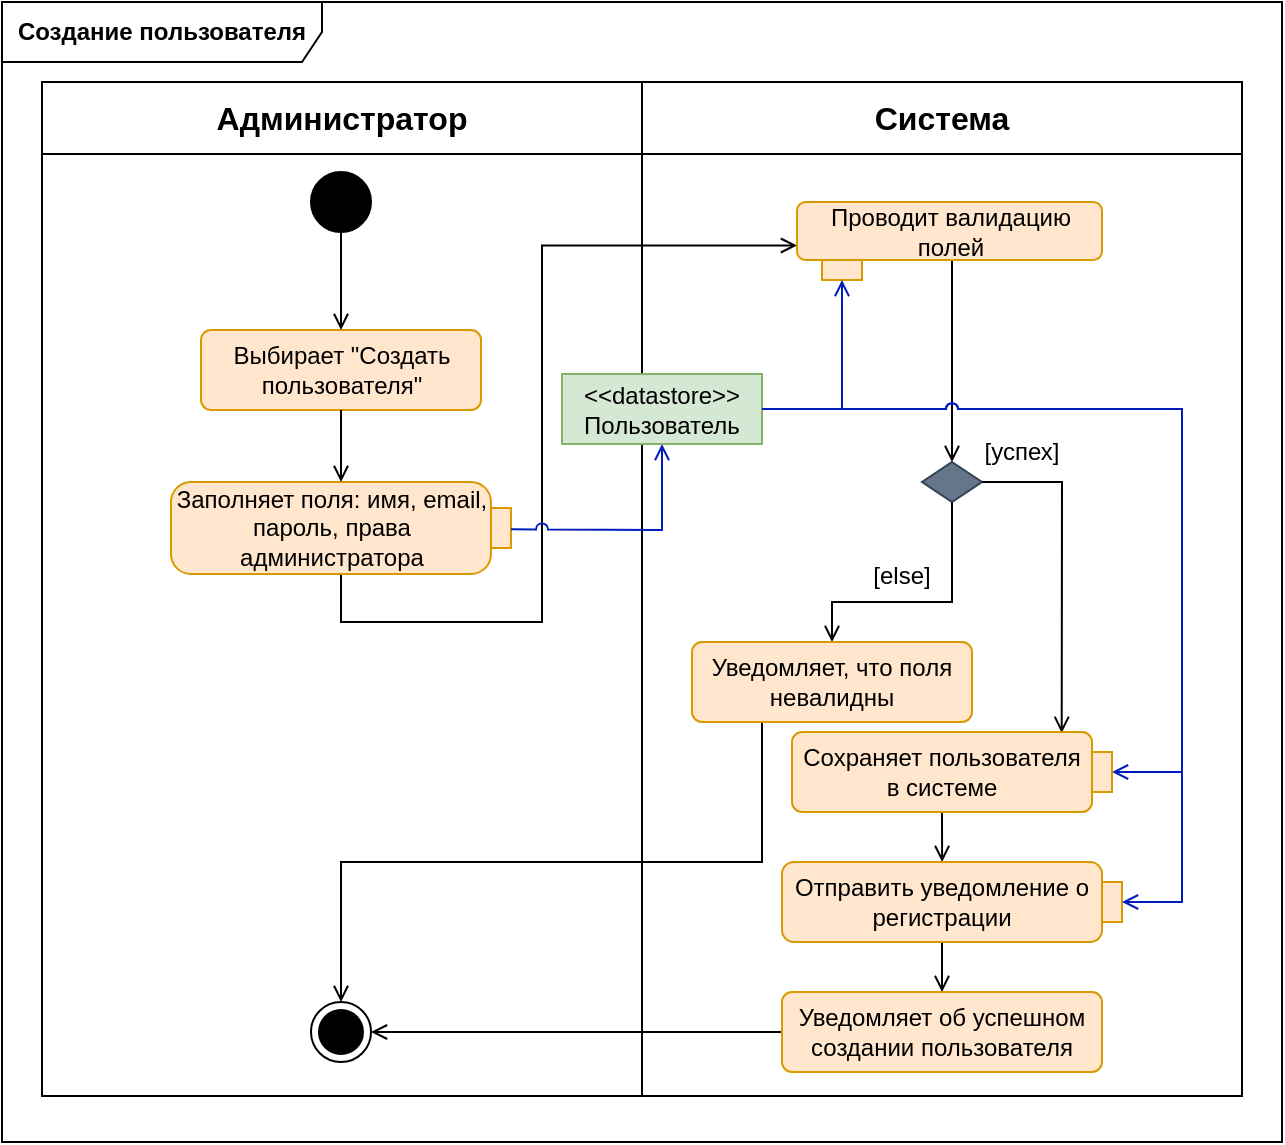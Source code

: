 <mxfile version="22.1.16" type="device">
  <diagram name="Страница — 1" id="sLGaKFePKuTKOYd_2u9Q">
    <mxGraphModel dx="1185" dy="683" grid="1" gridSize="10" guides="1" tooltips="1" connect="1" arrows="1" fold="1" page="1" pageScale="1" pageWidth="1169" pageHeight="827" math="0" shadow="0">
      <root>
        <mxCell id="0" />
        <mxCell id="1" parent="0" />
        <mxCell id="d_0-ybomqegLIX4zGUmX-1" value="&lt;b&gt;Создание пользователя&lt;br&gt;&lt;/b&gt;" style="shape=umlFrame;whiteSpace=wrap;html=1;pointerEvents=0;recursiveResize=0;container=1;collapsible=0;width=160;" parent="1" vertex="1">
          <mxGeometry x="80" y="200" width="640" height="570" as="geometry" />
        </mxCell>
        <mxCell id="d_0-ybomqegLIX4zGUmX-2" value="" style="shape=table;startSize=0;container=1;collapsible=0;childLayout=tableLayout;fontSize=16;" parent="d_0-ybomqegLIX4zGUmX-1" vertex="1">
          <mxGeometry x="20" y="40" width="600" height="507" as="geometry" />
        </mxCell>
        <mxCell id="d_0-ybomqegLIX4zGUmX-3" value="" style="shape=tableRow;horizontal=0;startSize=0;swimlaneHead=0;swimlaneBody=0;strokeColor=inherit;top=0;left=0;bottom=0;right=0;collapsible=0;dropTarget=0;fillColor=none;points=[[0,0.5],[1,0.5]];portConstraint=eastwest;fontSize=16;" parent="d_0-ybomqegLIX4zGUmX-2" vertex="1">
          <mxGeometry width="600" height="36" as="geometry" />
        </mxCell>
        <mxCell id="d_0-ybomqegLIX4zGUmX-4" value="&lt;b&gt;Администратор&lt;/b&gt;" style="shape=partialRectangle;html=1;whiteSpace=wrap;connectable=0;strokeColor=inherit;overflow=hidden;fillColor=none;top=0;left=0;bottom=0;right=0;pointerEvents=1;fontSize=16;" parent="d_0-ybomqegLIX4zGUmX-3" vertex="1">
          <mxGeometry width="300" height="36" as="geometry">
            <mxRectangle width="300" height="36" as="alternateBounds" />
          </mxGeometry>
        </mxCell>
        <mxCell id="d_0-ybomqegLIX4zGUmX-5" value="&lt;b&gt;Система&lt;/b&gt;" style="shape=partialRectangle;html=1;whiteSpace=wrap;connectable=0;strokeColor=inherit;overflow=hidden;fillColor=none;top=0;left=0;bottom=0;right=0;pointerEvents=1;fontSize=16;" parent="d_0-ybomqegLIX4zGUmX-3" vertex="1">
          <mxGeometry x="300" width="300" height="36" as="geometry">
            <mxRectangle width="300" height="36" as="alternateBounds" />
          </mxGeometry>
        </mxCell>
        <mxCell id="d_0-ybomqegLIX4zGUmX-7" value="" style="shape=tableRow;horizontal=0;startSize=0;swimlaneHead=0;swimlaneBody=0;strokeColor=inherit;top=0;left=0;bottom=0;right=0;collapsible=0;dropTarget=0;fillColor=none;points=[[0,0.5],[1,0.5]];portConstraint=eastwest;fontSize=16;" parent="d_0-ybomqegLIX4zGUmX-2" vertex="1">
          <mxGeometry y="36" width="600" height="471" as="geometry" />
        </mxCell>
        <mxCell id="d_0-ybomqegLIX4zGUmX-8" value="" style="shape=partialRectangle;html=1;whiteSpace=wrap;connectable=0;strokeColor=inherit;overflow=hidden;fillColor=none;top=0;left=0;bottom=0;right=0;pointerEvents=1;fontSize=16;" parent="d_0-ybomqegLIX4zGUmX-7" vertex="1">
          <mxGeometry width="300" height="471" as="geometry">
            <mxRectangle width="300" height="471" as="alternateBounds" />
          </mxGeometry>
        </mxCell>
        <mxCell id="d_0-ybomqegLIX4zGUmX-9" value="" style="shape=partialRectangle;html=1;whiteSpace=wrap;connectable=0;strokeColor=inherit;overflow=hidden;fillColor=none;top=0;left=0;bottom=0;right=0;pointerEvents=1;fontSize=16;" parent="d_0-ybomqegLIX4zGUmX-7" vertex="1">
          <mxGeometry x="300" width="300" height="471" as="geometry">
            <mxRectangle width="300" height="471" as="alternateBounds" />
          </mxGeometry>
        </mxCell>
        <mxCell id="d_0-ybomqegLIX4zGUmX-12" value="" style="ellipse;fillColor=strokeColor;html=1;" parent="d_0-ybomqegLIX4zGUmX-1" vertex="1">
          <mxGeometry x="154.5" y="85" width="30" height="30" as="geometry" />
        </mxCell>
        <mxCell id="d_0-ybomqegLIX4zGUmX-13" value="" style="ellipse;html=1;shape=endState;fillColor=strokeColor;" parent="d_0-ybomqegLIX4zGUmX-1" vertex="1">
          <mxGeometry x="154.5" y="500" width="30" height="30" as="geometry" />
        </mxCell>
        <mxCell id="baiaNVSAci3OTBJHG9Mc-3" style="edgeStyle=orthogonalEdgeStyle;rounded=0;orthogonalLoop=1;jettySize=auto;html=1;entryX=0;entryY=0.75;entryDx=0;entryDy=0;endArrow=open;endFill=0;" parent="d_0-ybomqegLIX4zGUmX-1" source="d_0-ybomqegLIX4zGUmX-16" target="d_0-ybomqegLIX4zGUmX-18" edge="1">
          <mxGeometry relative="1" as="geometry">
            <Array as="points">
              <mxPoint x="170" y="310" />
              <mxPoint x="270" y="310" />
              <mxPoint x="270" y="122" />
            </Array>
          </mxGeometry>
        </mxCell>
        <mxCell id="d_0-ybomqegLIX4zGUmX-16" value="Заполняет поля: имя, email, пароль, права администратора" style="shape=mxgraph.uml25.action;html=1;align=center;verticalAlign=middle;absoluteArcSize=1;arcSize=10;dashed=0;spacingRight=10;whiteSpace=wrap;fillColor=#ffe6cc;strokeColor=#d79b00;" parent="d_0-ybomqegLIX4zGUmX-1" vertex="1">
          <mxGeometry x="84.5" y="240" width="170" height="46" as="geometry" />
        </mxCell>
        <mxCell id="ib98aIDuYdYDlpaKpi3l-13" style="edgeStyle=orthogonalEdgeStyle;rounded=0;orthogonalLoop=1;jettySize=auto;html=1;entryX=0.5;entryY=0;entryDx=0;entryDy=0;endArrow=open;endFill=0;" parent="d_0-ybomqegLIX4zGUmX-1" source="d_0-ybomqegLIX4zGUmX-18" target="d_0-ybomqegLIX4zGUmX-27" edge="1">
          <mxGeometry relative="1" as="geometry">
            <Array as="points">
              <mxPoint x="475" y="210" />
              <mxPoint x="475" y="210" />
            </Array>
          </mxGeometry>
        </mxCell>
        <mxCell id="d_0-ybomqegLIX4zGUmX-18" value="Проводит валидацию полей " style="rounded=1;whiteSpace=wrap;html=1;fillColor=#ffe6cc;strokeColor=#d79b00;" parent="d_0-ybomqegLIX4zGUmX-1" vertex="1">
          <mxGeometry x="397.5" y="100" width="152.5" height="29" as="geometry" />
        </mxCell>
        <mxCell id="d_0-ybomqegLIX4zGUmX-19" value="" style="rounded=0;whiteSpace=wrap;html=1;fillColor=#ffe6cc;strokeColor=#d79b00;" parent="d_0-ybomqegLIX4zGUmX-1" vertex="1">
          <mxGeometry x="410" y="129" width="20" height="10" as="geometry" />
        </mxCell>
        <mxCell id="d_0-ybomqegLIX4zGUmX-20" value="" style="endArrow=open;html=1;rounded=0;entryX=0.5;entryY=1;entryDx=0;entryDy=0;exitX=1;exitY=0.514;exitDx=0;exitDy=0;exitPerimeter=0;fillColor=#0050ef;strokeColor=#001DBC;jumpStyle=arc;endFill=0;" parent="d_0-ybomqegLIX4zGUmX-1" source="d_0-ybomqegLIX4zGUmX-16" target="baiaNVSAci3OTBJHG9Mc-2" edge="1">
          <mxGeometry width="50" height="50" relative="1" as="geometry">
            <mxPoint x="440" y="390" as="sourcePoint" />
            <mxPoint x="490" y="340" as="targetPoint" />
            <Array as="points">
              <mxPoint x="330" y="264" />
            </Array>
          </mxGeometry>
        </mxCell>
        <mxCell id="ib98aIDuYdYDlpaKpi3l-22" style="edgeStyle=orthogonalEdgeStyle;rounded=0;orthogonalLoop=1;jettySize=auto;html=1;endArrow=open;endFill=0;" parent="d_0-ybomqegLIX4zGUmX-1" edge="1">
          <mxGeometry relative="1" as="geometry">
            <mxPoint x="470" y="400" as="sourcePoint" />
            <Array as="points">
              <mxPoint x="470" y="410" />
              <mxPoint x="470" y="410" />
            </Array>
            <mxPoint x="470.059" y="430" as="targetPoint" />
          </mxGeometry>
        </mxCell>
        <mxCell id="d_0-ybomqegLIX4zGUmX-27" value="" style="rhombus;whiteSpace=wrap;html=1;fillColor=#647687;fontColor=#ffffff;strokeColor=#314354;" parent="d_0-ybomqegLIX4zGUmX-1" vertex="1">
          <mxGeometry x="460" y="230" width="30" height="20" as="geometry" />
        </mxCell>
        <mxCell id="d_0-ybomqegLIX4zGUmX-28" style="edgeStyle=orthogonalEdgeStyle;rounded=0;orthogonalLoop=1;jettySize=auto;html=1;entryX=0.5;entryY=0;entryDx=0;entryDy=0;endArrow=open;endFill=0;" parent="d_0-ybomqegLIX4zGUmX-1" source="d_0-ybomqegLIX4zGUmX-27" target="5_E8nyB5CHULtm5SXHMz-9" edge="1">
          <mxGeometry relative="1" as="geometry">
            <Array as="points">
              <mxPoint x="475" y="300" />
              <mxPoint x="415" y="300" />
            </Array>
            <mxPoint x="410" y="320" as="targetPoint" />
          </mxGeometry>
        </mxCell>
        <mxCell id="UeBJ895DvjhMq9SfwRCP-1" style="edgeStyle=orthogonalEdgeStyle;rounded=0;orthogonalLoop=1;jettySize=auto;html=1;entryX=0.5;entryY=0;entryDx=0;entryDy=0;endArrow=open;endFill=0;" parent="d_0-ybomqegLIX4zGUmX-1" source="d_0-ybomqegLIX4zGUmX-30" target="5_E8nyB5CHULtm5SXHMz-11" edge="1">
          <mxGeometry relative="1" as="geometry" />
        </mxCell>
        <mxCell id="d_0-ybomqegLIX4zGUmX-30" value="Отправить уведомление о регистрации" style="rounded=1;whiteSpace=wrap;html=1;fillColor=#ffe6cc;strokeColor=#d79b00;" parent="d_0-ybomqegLIX4zGUmX-1" vertex="1">
          <mxGeometry x="390" y="430" width="160" height="40" as="geometry" />
        </mxCell>
        <mxCell id="d_0-ybomqegLIX4zGUmX-31" value="" style="endArrow=open;html=1;rounded=0;exitX=1;exitY=0.5;exitDx=0;exitDy=0;entryX=0.899;entryY=0.011;entryDx=0;entryDy=0;entryPerimeter=0;endFill=0;" parent="d_0-ybomqegLIX4zGUmX-1" source="d_0-ybomqegLIX4zGUmX-27" target="5_E8nyB5CHULtm5SXHMz-10" edge="1">
          <mxGeometry width="50" height="50" relative="1" as="geometry">
            <mxPoint x="560" y="260" as="sourcePoint" />
            <mxPoint x="530" y="360" as="targetPoint" />
            <Array as="points">
              <mxPoint x="530" y="240" />
            </Array>
          </mxGeometry>
        </mxCell>
        <mxCell id="d_0-ybomqegLIX4zGUmX-32" value="[успех]" style="text;html=1;strokeColor=none;fillColor=none;align=center;verticalAlign=middle;whiteSpace=wrap;rounded=0;" parent="d_0-ybomqegLIX4zGUmX-1" vertex="1">
          <mxGeometry x="480" y="210" width="60" height="30" as="geometry" />
        </mxCell>
        <mxCell id="5_E8nyB5CHULtm5SXHMz-15" style="edgeStyle=orthogonalEdgeStyle;rounded=0;orthogonalLoop=1;jettySize=auto;html=1;entryX=0.5;entryY=1;entryDx=0;entryDy=0;fillColor=#0050ef;strokeColor=#001DBC;exitX=1;exitY=0.5;exitDx=0;exitDy=0;jumpStyle=arc;endArrow=open;endFill=0;" parent="d_0-ybomqegLIX4zGUmX-1" source="baiaNVSAci3OTBJHG9Mc-2" target="5_E8nyB5CHULtm5SXHMz-14" edge="1">
          <mxGeometry relative="1" as="geometry">
            <Array as="points">
              <mxPoint x="590" y="203" />
              <mxPoint x="590" y="385" />
            </Array>
          </mxGeometry>
        </mxCell>
        <mxCell id="d_0-ybomqegLIX4zGUmX-70" value="Выбирает &quot;Создать пользователя&quot;" style="html=1;align=center;verticalAlign=middle;rounded=1;absoluteArcSize=1;arcSize=10;dashed=0;whiteSpace=wrap;fillColor=#ffe6cc;strokeColor=#d79b00;" parent="d_0-ybomqegLIX4zGUmX-1" vertex="1">
          <mxGeometry x="99.5" y="164" width="140" height="40" as="geometry" />
        </mxCell>
        <mxCell id="ib98aIDuYdYDlpaKpi3l-11" value="" style="endArrow=open;html=1;rounded=0;exitX=0.5;exitY=1;exitDx=0;exitDy=0;endFill=0;" parent="d_0-ybomqegLIX4zGUmX-1" source="d_0-ybomqegLIX4zGUmX-70" target="d_0-ybomqegLIX4zGUmX-16" edge="1">
          <mxGeometry width="50" height="50" relative="1" as="geometry">
            <mxPoint x="130" y="310" as="sourcePoint" />
            <mxPoint x="180" y="260" as="targetPoint" />
          </mxGeometry>
        </mxCell>
        <mxCell id="ib98aIDuYdYDlpaKpi3l-12" value="" style="endArrow=open;html=1;rounded=0;exitX=0.5;exitY=1;exitDx=0;exitDy=0;entryX=0.5;entryY=0;entryDx=0;entryDy=0;endFill=0;" parent="d_0-ybomqegLIX4zGUmX-1" source="d_0-ybomqegLIX4zGUmX-12" target="d_0-ybomqegLIX4zGUmX-70" edge="1">
          <mxGeometry width="50" height="50" relative="1" as="geometry">
            <mxPoint x="130" y="310" as="sourcePoint" />
            <mxPoint x="180" y="260" as="targetPoint" />
          </mxGeometry>
        </mxCell>
        <mxCell id="UeBJ895DvjhMq9SfwRCP-2" style="edgeStyle=orthogonalEdgeStyle;rounded=0;orthogonalLoop=1;jettySize=auto;html=1;exitX=0.25;exitY=1;exitDx=0;exitDy=0;entryX=0.5;entryY=0;entryDx=0;entryDy=0;endArrow=open;endFill=0;" parent="d_0-ybomqegLIX4zGUmX-1" source="5_E8nyB5CHULtm5SXHMz-9" target="d_0-ybomqegLIX4zGUmX-13" edge="1">
          <mxGeometry relative="1" as="geometry">
            <mxPoint x="239.5" y="460" as="targetPoint" />
          </mxGeometry>
        </mxCell>
        <mxCell id="5_E8nyB5CHULtm5SXHMz-9" value="Уведомляет, что поля невалидны" style="html=1;align=center;verticalAlign=middle;rounded=1;absoluteArcSize=1;arcSize=10;dashed=0;whiteSpace=wrap;fillColor=#ffe6cc;strokeColor=#d79b00;" parent="d_0-ybomqegLIX4zGUmX-1" vertex="1">
          <mxGeometry x="345" y="320" width="140" height="40" as="geometry" />
        </mxCell>
        <mxCell id="5_E8nyB5CHULtm5SXHMz-10" value="Сохраняет пользователя в системе" style="html=1;align=center;verticalAlign=middle;rounded=1;absoluteArcSize=1;arcSize=10;dashed=0;whiteSpace=wrap;fillColor=#ffe6cc;strokeColor=#d79b00;" parent="d_0-ybomqegLIX4zGUmX-1" vertex="1">
          <mxGeometry x="395" y="365" width="150" height="40" as="geometry" />
        </mxCell>
        <mxCell id="5_E8nyB5CHULtm5SXHMz-13" style="edgeStyle=orthogonalEdgeStyle;rounded=0;orthogonalLoop=1;jettySize=auto;html=1;entryX=1;entryY=0.5;entryDx=0;entryDy=0;endArrow=open;endFill=0;" parent="d_0-ybomqegLIX4zGUmX-1" source="5_E8nyB5CHULtm5SXHMz-11" target="d_0-ybomqegLIX4zGUmX-13" edge="1">
          <mxGeometry relative="1" as="geometry">
            <mxPoint x="239.5" y="470" as="targetPoint" />
          </mxGeometry>
        </mxCell>
        <mxCell id="5_E8nyB5CHULtm5SXHMz-11" value="Уведомляет об успешном создании пользователя" style="html=1;align=center;verticalAlign=middle;rounded=1;absoluteArcSize=1;arcSize=10;dashed=0;whiteSpace=wrap;fillColor=#ffe6cc;strokeColor=#d79b00;" parent="d_0-ybomqegLIX4zGUmX-1" vertex="1">
          <mxGeometry x="390" y="495" width="160" height="40" as="geometry" />
        </mxCell>
        <mxCell id="5_E8nyB5CHULtm5SXHMz-14" value="" style="rounded=0;whiteSpace=wrap;html=1;fillColor=#ffe6cc;strokeColor=#d79b00;rotation=-90;" parent="d_0-ybomqegLIX4zGUmX-1" vertex="1">
          <mxGeometry x="540" y="380" width="20" height="10" as="geometry" />
        </mxCell>
        <mxCell id="baiaNVSAci3OTBJHG9Mc-1" value="[else]" style="text;html=1;strokeColor=none;fillColor=none;align=center;verticalAlign=middle;whiteSpace=wrap;rounded=0;" parent="d_0-ybomqegLIX4zGUmX-1" vertex="1">
          <mxGeometry x="420" y="271.5" width="60" height="30" as="geometry" />
        </mxCell>
        <mxCell id="baiaNVSAci3OTBJHG9Mc-4" style="edgeStyle=orthogonalEdgeStyle;rounded=0;orthogonalLoop=1;jettySize=auto;html=1;entryX=0.5;entryY=1;entryDx=0;entryDy=0;fillColor=#0050ef;strokeColor=#001DBC;endArrow=open;endFill=0;" parent="d_0-ybomqegLIX4zGUmX-1" source="baiaNVSAci3OTBJHG9Mc-2" target="d_0-ybomqegLIX4zGUmX-19" edge="1">
          <mxGeometry relative="1" as="geometry" />
        </mxCell>
        <mxCell id="baiaNVSAci3OTBJHG9Mc-2" value="&lt;div&gt;&amp;lt;&amp;lt;datastore&amp;gt;&amp;gt;&lt;/div&gt;&lt;div&gt;Пользователь&lt;br&gt;&lt;/div&gt;" style="rounded=0;whiteSpace=wrap;html=1;fillColor=#d5e8d4;strokeColor=#82b366;" parent="d_0-ybomqegLIX4zGUmX-1" vertex="1">
          <mxGeometry x="280" y="186" width="100" height="35" as="geometry" />
        </mxCell>
        <mxCell id="baiaNVSAci3OTBJHG9Mc-5" value="" style="rounded=0;whiteSpace=wrap;html=1;fillColor=#ffe6cc;strokeColor=#d79b00;rotation=-90;" parent="d_0-ybomqegLIX4zGUmX-1" vertex="1">
          <mxGeometry x="545" y="445" width="20" height="10" as="geometry" />
        </mxCell>
        <mxCell id="baiaNVSAci3OTBJHG9Mc-6" style="edgeStyle=orthogonalEdgeStyle;rounded=0;orthogonalLoop=1;jettySize=auto;html=1;entryX=0.5;entryY=1;entryDx=0;entryDy=0;fillColor=#0050ef;strokeColor=#001DBC;jumpStyle=arc;endArrow=open;endFill=0;" parent="d_0-ybomqegLIX4zGUmX-1" source="baiaNVSAci3OTBJHG9Mc-2" target="baiaNVSAci3OTBJHG9Mc-5" edge="1">
          <mxGeometry relative="1" as="geometry">
            <Array as="points">
              <mxPoint x="590" y="203" />
              <mxPoint x="590" y="450" />
            </Array>
          </mxGeometry>
        </mxCell>
      </root>
    </mxGraphModel>
  </diagram>
</mxfile>

